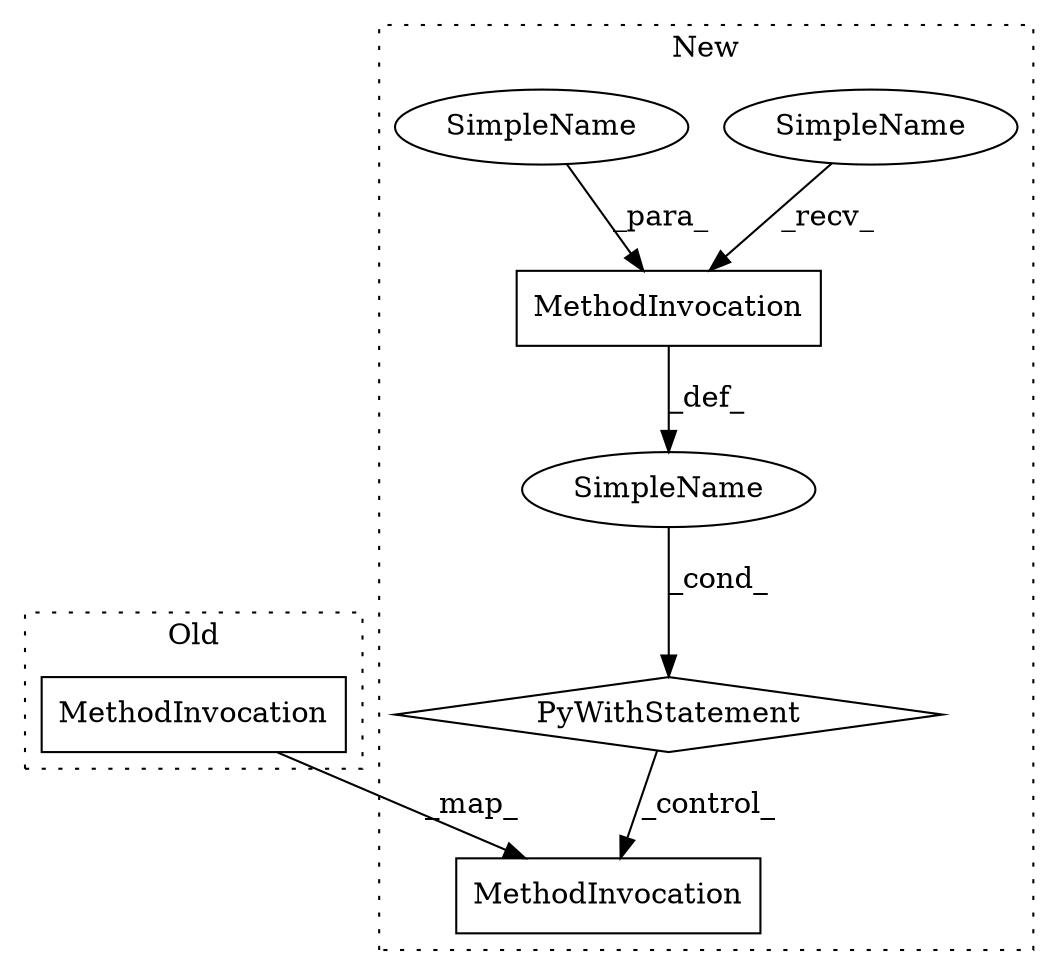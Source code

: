 digraph G {
subgraph cluster0 {
2 [label="MethodInvocation" a="32" s="7165,7266" l="9,1" shape="box"];
label = "Old";
style="dotted";
}
subgraph cluster1 {
1 [label="MethodInvocation" a="32" s="7185,7202" l="7,1" shape="box"];
3 [label="MethodInvocation" a="32" s="7221,7324" l="9,1" shape="box"];
4 [label="SimpleName" a="42" s="7178" l="6" shape="ellipse"];
5 [label="SimpleName" a="42" s="7192" l="10" shape="ellipse"];
6 [label="SimpleName" a="42" s="" l="" shape="ellipse"];
7 [label="PyWithStatement" a="104" s="7168,7203" l="10,2" shape="diamond"];
label = "New";
style="dotted";
}
1 -> 6 [label="_def_"];
2 -> 3 [label="_map_"];
4 -> 1 [label="_recv_"];
5 -> 1 [label="_para_"];
6 -> 7 [label="_cond_"];
7 -> 3 [label="_control_"];
}